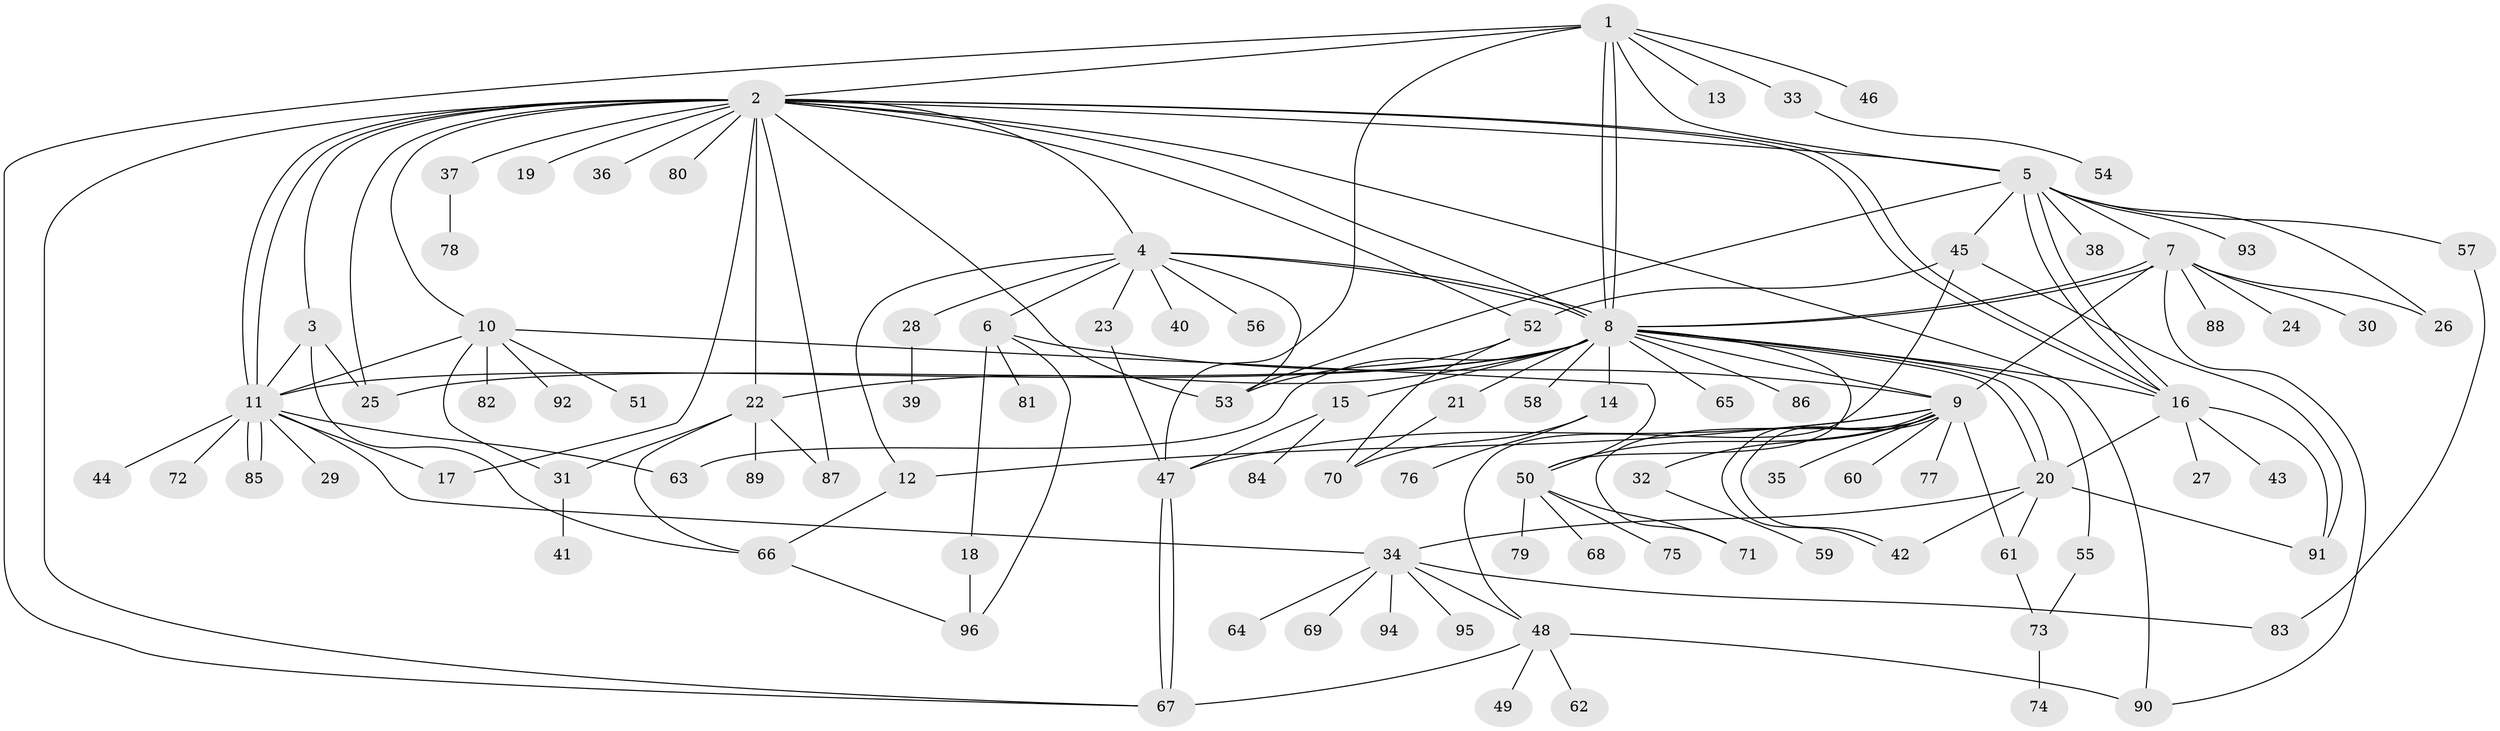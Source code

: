 // coarse degree distribution, {7: 0.043478260869565216, 18: 0.014492753623188406, 4: 0.07246376811594203, 8: 0.043478260869565216, 17: 0.014492753623188406, 12: 0.014492753623188406, 6: 0.028985507246376812, 10: 0.014492753623188406, 3: 0.057971014492753624, 5: 0.07246376811594203, 2: 0.17391304347826086, 1: 0.4492753623188406}
// Generated by graph-tools (version 1.1) at 2025/50/03/04/25 22:50:36]
// undirected, 96 vertices, 155 edges
graph export_dot {
  node [color=gray90,style=filled];
  1;
  2;
  3;
  4;
  5;
  6;
  7;
  8;
  9;
  10;
  11;
  12;
  13;
  14;
  15;
  16;
  17;
  18;
  19;
  20;
  21;
  22;
  23;
  24;
  25;
  26;
  27;
  28;
  29;
  30;
  31;
  32;
  33;
  34;
  35;
  36;
  37;
  38;
  39;
  40;
  41;
  42;
  43;
  44;
  45;
  46;
  47;
  48;
  49;
  50;
  51;
  52;
  53;
  54;
  55;
  56;
  57;
  58;
  59;
  60;
  61;
  62;
  63;
  64;
  65;
  66;
  67;
  68;
  69;
  70;
  71;
  72;
  73;
  74;
  75;
  76;
  77;
  78;
  79;
  80;
  81;
  82;
  83;
  84;
  85;
  86;
  87;
  88;
  89;
  90;
  91;
  92;
  93;
  94;
  95;
  96;
  1 -- 2;
  1 -- 5;
  1 -- 8;
  1 -- 8;
  1 -- 13;
  1 -- 33;
  1 -- 46;
  1 -- 47;
  1 -- 67;
  2 -- 3;
  2 -- 4;
  2 -- 5;
  2 -- 8;
  2 -- 10;
  2 -- 11;
  2 -- 11;
  2 -- 16;
  2 -- 16;
  2 -- 17;
  2 -- 19;
  2 -- 22;
  2 -- 25;
  2 -- 36;
  2 -- 37;
  2 -- 52;
  2 -- 53;
  2 -- 67;
  2 -- 80;
  2 -- 87;
  2 -- 90;
  3 -- 11;
  3 -- 25;
  3 -- 66;
  4 -- 6;
  4 -- 8;
  4 -- 8;
  4 -- 12;
  4 -- 23;
  4 -- 28;
  4 -- 40;
  4 -- 53;
  4 -- 56;
  5 -- 7;
  5 -- 16;
  5 -- 16;
  5 -- 26;
  5 -- 38;
  5 -- 45;
  5 -- 53;
  5 -- 57;
  5 -- 93;
  6 -- 9;
  6 -- 18;
  6 -- 81;
  6 -- 96;
  7 -- 8;
  7 -- 8;
  7 -- 9;
  7 -- 24;
  7 -- 26;
  7 -- 30;
  7 -- 88;
  7 -- 90;
  8 -- 9;
  8 -- 11;
  8 -- 14;
  8 -- 15;
  8 -- 16;
  8 -- 20;
  8 -- 20;
  8 -- 21;
  8 -- 22;
  8 -- 25;
  8 -- 50;
  8 -- 55;
  8 -- 58;
  8 -- 63;
  8 -- 65;
  8 -- 86;
  9 -- 12;
  9 -- 32;
  9 -- 35;
  9 -- 42;
  9 -- 42;
  9 -- 47;
  9 -- 50;
  9 -- 60;
  9 -- 61;
  9 -- 71;
  9 -- 77;
  10 -- 11;
  10 -- 31;
  10 -- 50;
  10 -- 51;
  10 -- 82;
  10 -- 92;
  11 -- 17;
  11 -- 29;
  11 -- 34;
  11 -- 44;
  11 -- 63;
  11 -- 72;
  11 -- 85;
  11 -- 85;
  12 -- 66;
  14 -- 70;
  14 -- 76;
  15 -- 47;
  15 -- 84;
  16 -- 20;
  16 -- 27;
  16 -- 43;
  16 -- 91;
  18 -- 96;
  20 -- 34;
  20 -- 42;
  20 -- 61;
  20 -- 91;
  21 -- 70;
  22 -- 31;
  22 -- 66;
  22 -- 87;
  22 -- 89;
  23 -- 47;
  28 -- 39;
  31 -- 41;
  32 -- 59;
  33 -- 54;
  34 -- 48;
  34 -- 64;
  34 -- 69;
  34 -- 83;
  34 -- 94;
  34 -- 95;
  37 -- 78;
  45 -- 48;
  45 -- 52;
  45 -- 91;
  47 -- 67;
  47 -- 67;
  48 -- 49;
  48 -- 62;
  48 -- 67;
  48 -- 90;
  50 -- 68;
  50 -- 71;
  50 -- 75;
  50 -- 79;
  52 -- 53;
  52 -- 70;
  55 -- 73;
  57 -- 83;
  61 -- 73;
  66 -- 96;
  73 -- 74;
}
